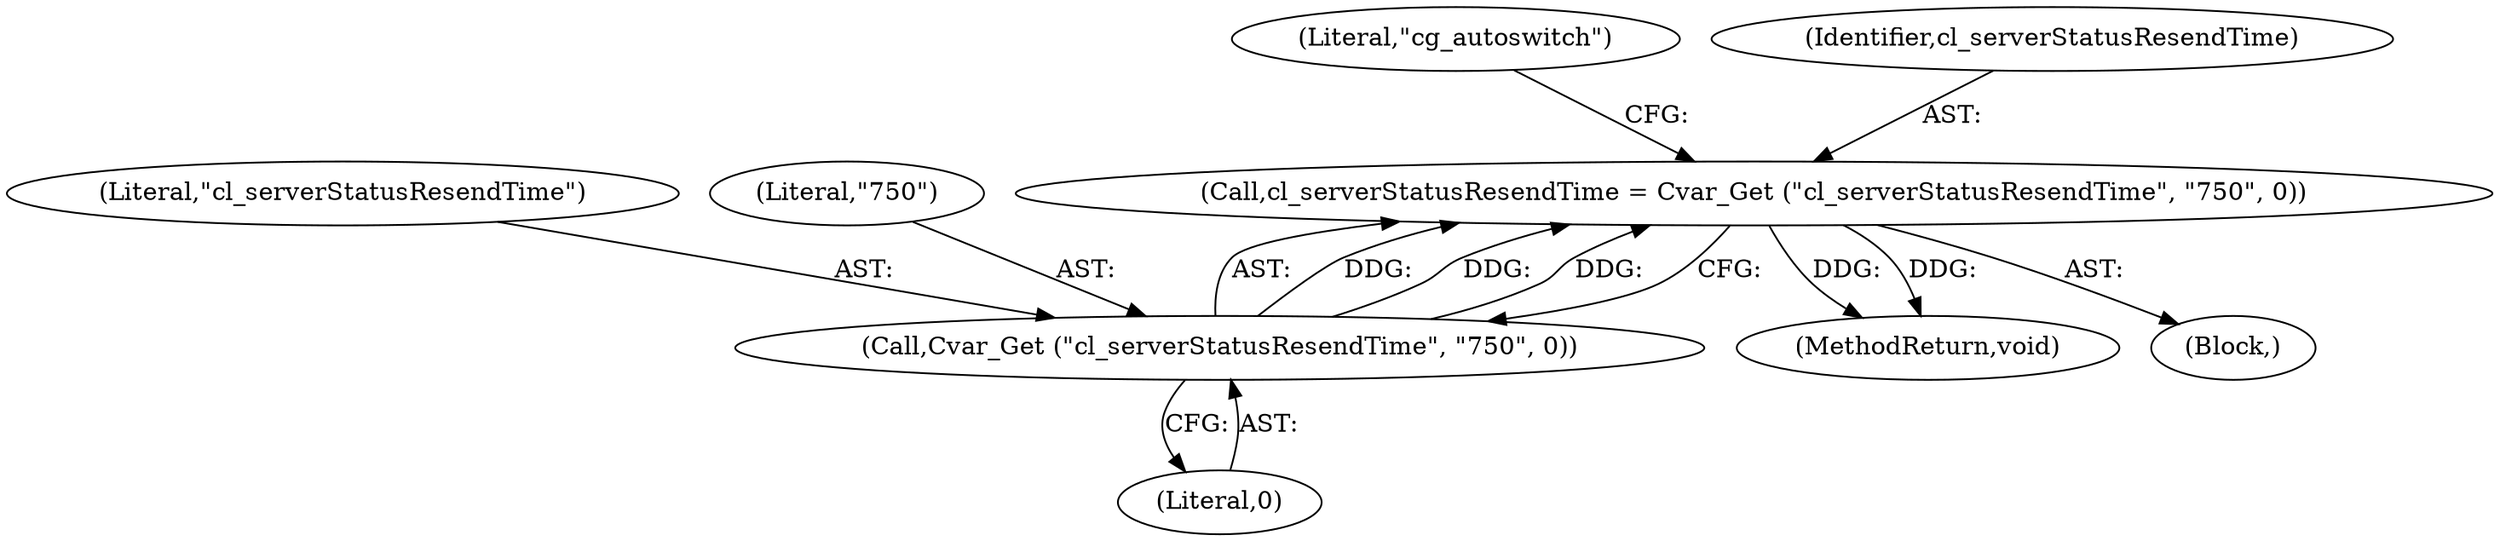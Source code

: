 digraph "0_OpenJK_376267d534476a875d8b9228149c4ee18b74a4fd@API" {
"1000329" [label="(Call,cl_serverStatusResendTime = Cvar_Get (\"cl_serverStatusResendTime\", \"750\", 0))"];
"1000331" [label="(Call,Cvar_Get (\"cl_serverStatusResendTime\", \"750\", 0))"];
"1000332" [label="(Literal,\"cl_serverStatusResendTime\")"];
"1000336" [label="(Literal,\"cg_autoswitch\")"];
"1000334" [label="(Literal,0)"];
"1000330" [label="(Identifier,cl_serverStatusResendTime)"];
"1000103" [label="(Block,)"];
"1000333" [label="(Literal,\"750\")"];
"1000329" [label="(Call,cl_serverStatusResendTime = Cvar_Get (\"cl_serverStatusResendTime\", \"750\", 0))"];
"1000331" [label="(Call,Cvar_Get (\"cl_serverStatusResendTime\", \"750\", 0))"];
"1000784" [label="(MethodReturn,void)"];
"1000329" -> "1000103"  [label="AST: "];
"1000329" -> "1000331"  [label="CFG: "];
"1000330" -> "1000329"  [label="AST: "];
"1000331" -> "1000329"  [label="AST: "];
"1000336" -> "1000329"  [label="CFG: "];
"1000329" -> "1000784"  [label="DDG: "];
"1000329" -> "1000784"  [label="DDG: "];
"1000331" -> "1000329"  [label="DDG: "];
"1000331" -> "1000329"  [label="DDG: "];
"1000331" -> "1000329"  [label="DDG: "];
"1000331" -> "1000334"  [label="CFG: "];
"1000332" -> "1000331"  [label="AST: "];
"1000333" -> "1000331"  [label="AST: "];
"1000334" -> "1000331"  [label="AST: "];
}
